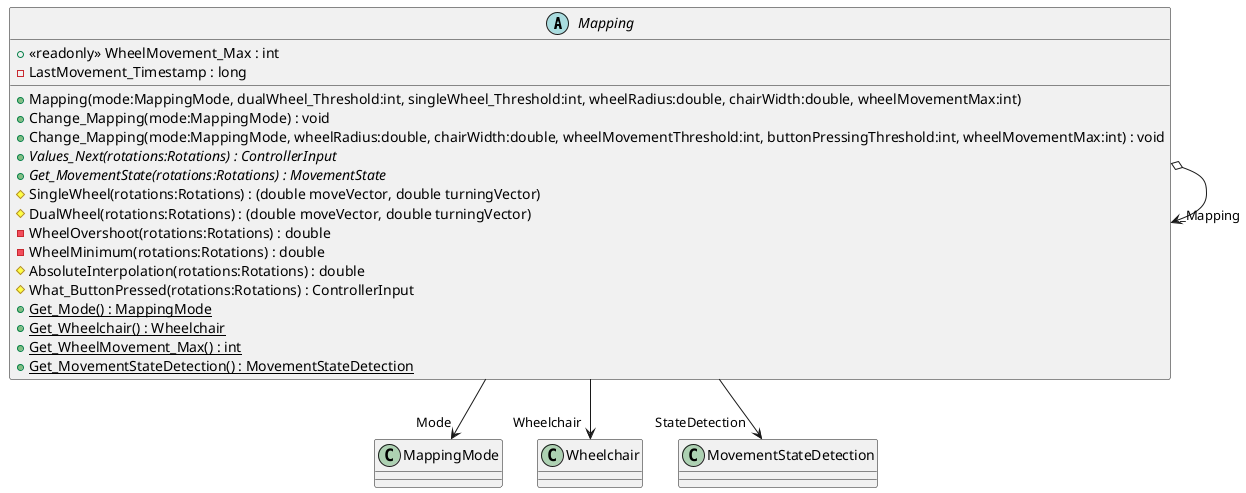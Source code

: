 @startuml
abstract class Mapping {
    + <<readonly>> WheelMovement_Max : int
    - LastMovement_Timestamp : long
    + Mapping(mode:MappingMode, dualWheel_Threshold:int, singleWheel_Threshold:int, wheelRadius:double, chairWidth:double, wheelMovementMax:int)
    + Change_Mapping(mode:MappingMode) : void
    + Change_Mapping(mode:MappingMode, wheelRadius:double, chairWidth:double, wheelMovementThreshold:int, buttonPressingThreshold:int, wheelMovementMax:int) : void
    + {abstract} Values_Next(rotations:Rotations) : ControllerInput
    + {abstract} Get_MovementState(rotations:Rotations) : MovementState
    # SingleWheel(rotations:Rotations) : (double moveVector, double turningVector)
    # DualWheel(rotations:Rotations) : (double moveVector, double turningVector)
    - WheelOvershoot(rotations:Rotations) : double
    - WheelMinimum(rotations:Rotations) : double
    # AbsoluteInterpolation(rotations:Rotations) : double
    # What_ButtonPressed(rotations:Rotations) : ControllerInput
    + {static} Get_Mode() : MappingMode
    + {static} Get_Wheelchair() : Wheelchair
    + {static} Get_WheelMovement_Max() : int
    + {static} Get_MovementStateDetection() : MovementStateDetection
}
Mapping o-> "_Mapping" Mapping
Mapping --> "Mode" MappingMode
Mapping --> "Wheelchair" Wheelchair
Mapping --> "StateDetection" MovementStateDetection
@enduml
